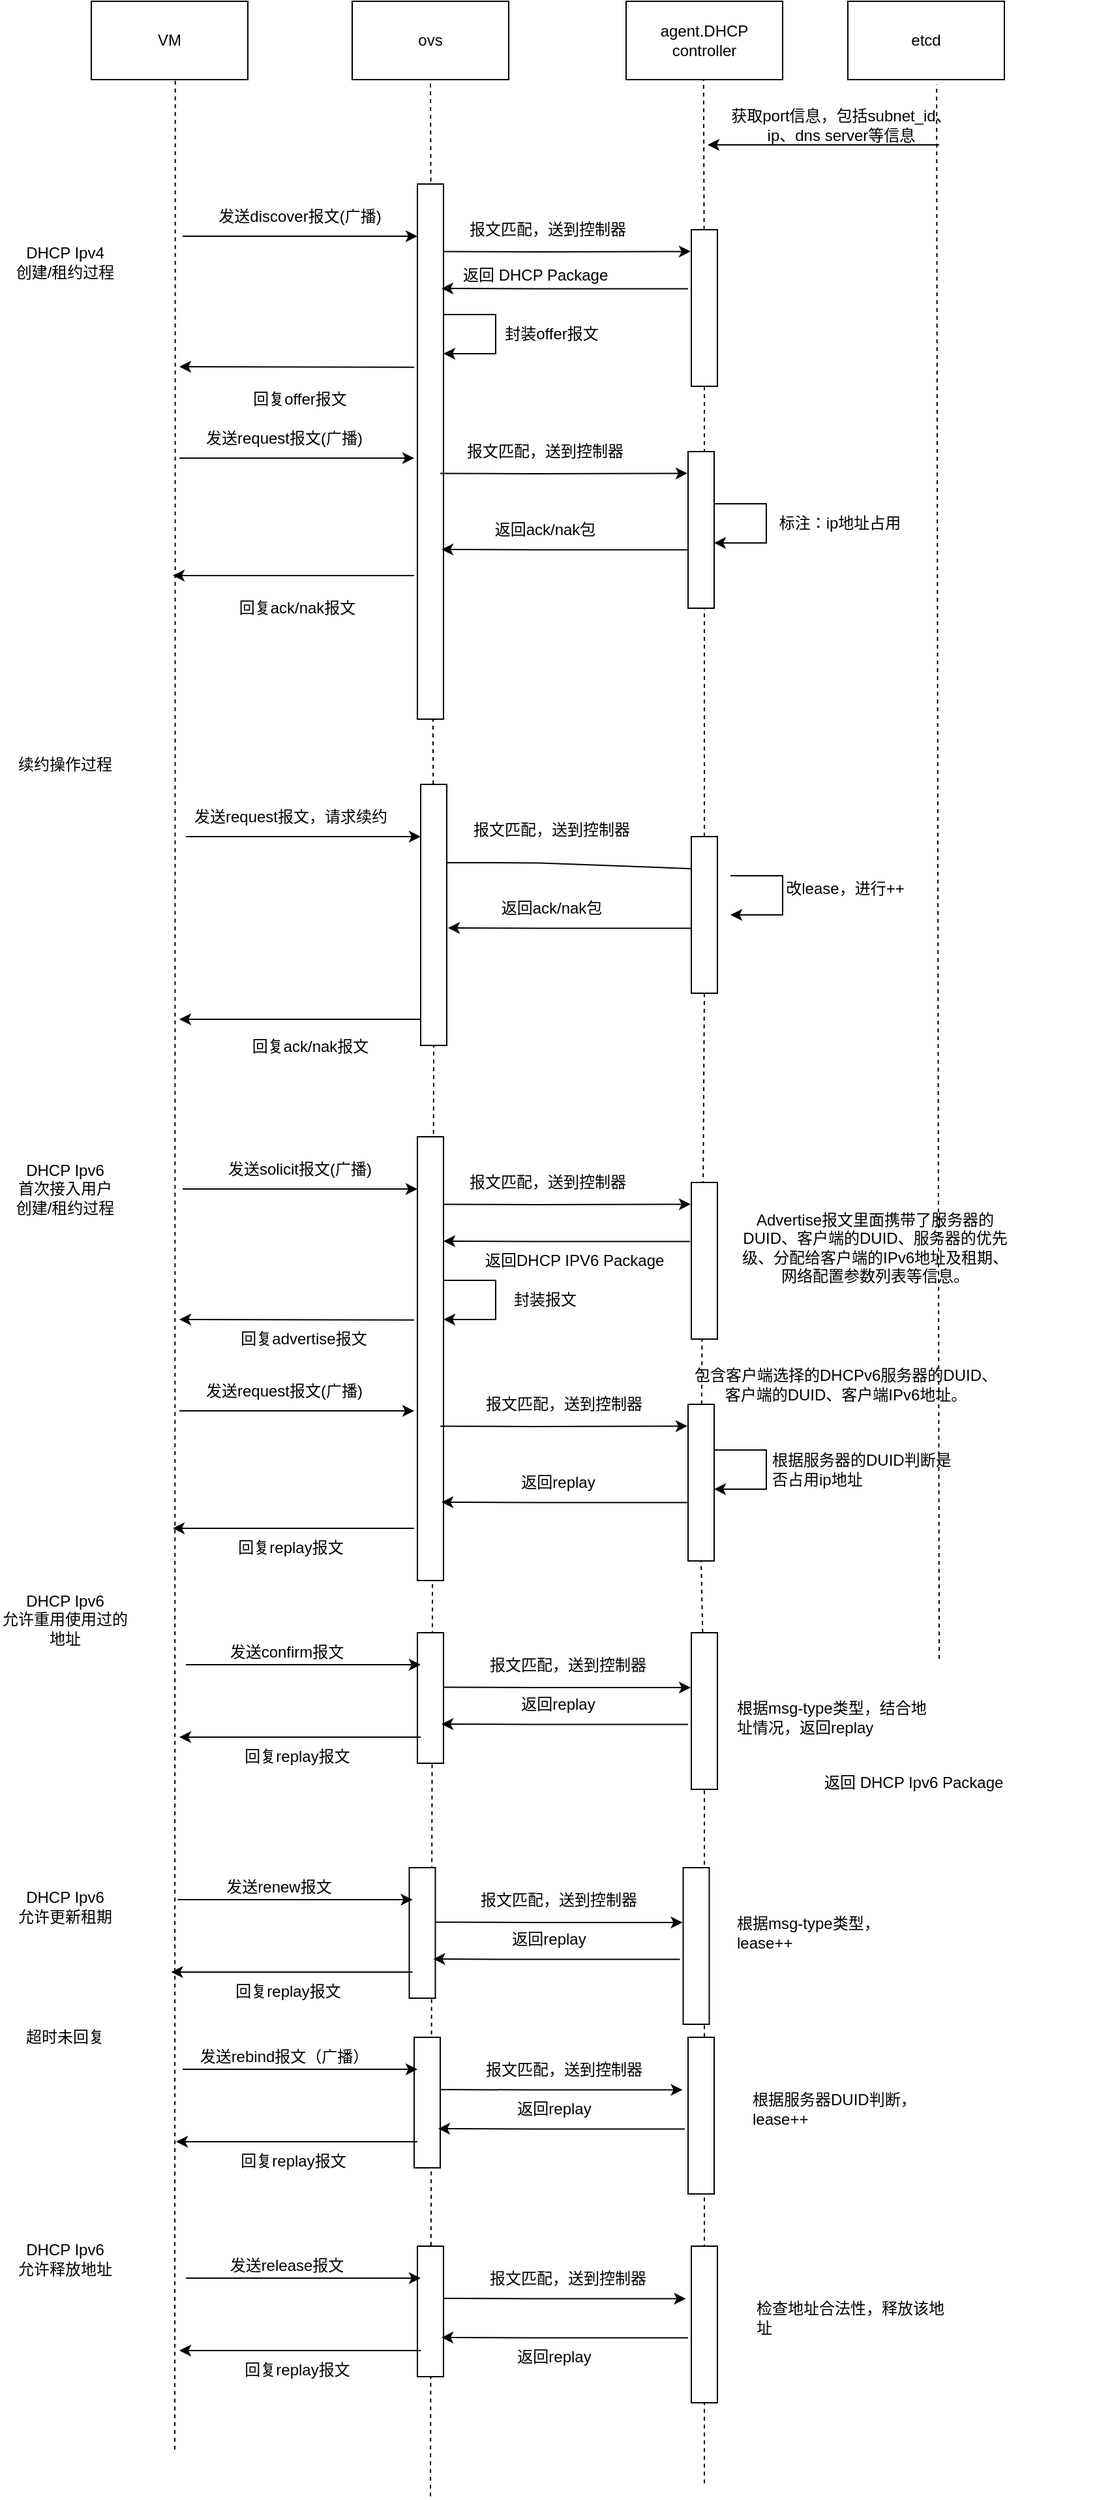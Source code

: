 <mxfile version="22.1.11" type="github">
  <diagram name="第 1 页" id="ZbJfF4gaKl_UOTomJ7E9">
    <mxGraphModel dx="985" dy="-536" grid="1" gridSize="10" guides="1" tooltips="1" connect="1" arrows="1" fold="1" page="1" pageScale="1" pageWidth="1700" pageHeight="1100" math="0" shadow="0">
      <root>
        <mxCell id="0" />
        <mxCell id="1" parent="0" />
        <mxCell id="17U3z1GjU1XygYN8xxl8-1" value="" style="endArrow=none;dashed=1;html=1;rounded=0;entryX=0.5;entryY=1;entryDx=0;entryDy=0;" edge="1" parent="1" source="17U3z1GjU1XygYN8xxl8-25" target="17U3z1GjU1XygYN8xxl8-2">
          <mxGeometry width="50" height="50" relative="1" as="geometry">
            <mxPoint x="650" y="2192.137" as="sourcePoint" />
            <mxPoint x="660" y="1480" as="targetPoint" />
          </mxGeometry>
        </mxCell>
        <mxCell id="17U3z1GjU1XygYN8xxl8-2" value="ovs" style="rounded=0;whiteSpace=wrap;html=1;" vertex="1" parent="1">
          <mxGeometry x="590" y="1130" width="120" height="60" as="geometry" />
        </mxCell>
        <mxCell id="17U3z1GjU1XygYN8xxl8-3" value="VM" style="rounded=0;whiteSpace=wrap;html=1;" vertex="1" parent="1">
          <mxGeometry x="390" y="1130" width="120" height="60" as="geometry" />
        </mxCell>
        <mxCell id="17U3z1GjU1XygYN8xxl8-4" value="" style="endArrow=classic;html=1;rounded=0;" edge="1" parent="1">
          <mxGeometry width="50" height="50" relative="1" as="geometry">
            <mxPoint x="460" y="1310" as="sourcePoint" />
            <mxPoint x="640.0" y="1310" as="targetPoint" />
          </mxGeometry>
        </mxCell>
        <mxCell id="17U3z1GjU1XygYN8xxl8-5" value="发送discover报文(广播)" style="text;html=1;strokeColor=none;fillColor=none;align=center;verticalAlign=middle;whiteSpace=wrap;rounded=0;" vertex="1" parent="1">
          <mxGeometry x="480" y="1280" width="140" height="30" as="geometry" />
        </mxCell>
        <mxCell id="17U3z1GjU1XygYN8xxl8-6" value="" style="rounded=0;whiteSpace=wrap;html=1;" vertex="1" parent="1">
          <mxGeometry x="640" y="1270" width="20" height="410" as="geometry" />
        </mxCell>
        <mxCell id="17U3z1GjU1XygYN8xxl8-7" value="" style="endArrow=classic;html=1;rounded=0;exitX=0.938;exitY=0.431;exitDx=0;exitDy=0;exitPerimeter=0;entryX=-0.026;entryY=0.139;entryDx=0;entryDy=0;entryPerimeter=0;" edge="1" parent="1" target="17U3z1GjU1XygYN8xxl8-14">
          <mxGeometry width="50" height="50" relative="1" as="geometry">
            <mxPoint x="660.0" y="1321.72" as="sourcePoint" />
            <mxPoint x="661.24" y="1360" as="targetPoint" />
            <Array as="points">
              <mxPoint x="731.24" y="1322" />
            </Array>
          </mxGeometry>
        </mxCell>
        <mxCell id="17U3z1GjU1XygYN8xxl8-8" value="" style="endArrow=classic;html=1;rounded=0;exitX=0;exitY=0.75;exitDx=0;exitDy=0;" edge="1" parent="1">
          <mxGeometry width="50" height="50" relative="1" as="geometry">
            <mxPoint x="637.5" y="1410.37" as="sourcePoint" />
            <mxPoint x="457.5" y="1410" as="targetPoint" />
          </mxGeometry>
        </mxCell>
        <mxCell id="17U3z1GjU1XygYN8xxl8-9" value="回复offer报文" style="text;html=1;strokeColor=none;fillColor=none;align=center;verticalAlign=middle;whiteSpace=wrap;rounded=0;" vertex="1" parent="1">
          <mxGeometry x="480" y="1420" width="140" height="30" as="geometry" />
        </mxCell>
        <mxCell id="17U3z1GjU1XygYN8xxl8-10" value="返回 DHCP Package" style="text;html=1;strokeColor=none;fillColor=none;align=left;verticalAlign=middle;whiteSpace=wrap;rounded=0;" vertex="1" parent="1">
          <mxGeometry x="672.5" y="1325" width="210" height="30" as="geometry" />
        </mxCell>
        <mxCell id="17U3z1GjU1XygYN8xxl8-11" value="agent.DHCP controller" style="rounded=0;whiteSpace=wrap;html=1;" vertex="1" parent="1">
          <mxGeometry x="800" y="1130" width="120" height="60" as="geometry" />
        </mxCell>
        <mxCell id="17U3z1GjU1XygYN8xxl8-12" value="" style="endArrow=none;dashed=1;html=1;rounded=0;entryX=0.5;entryY=1;entryDx=0;entryDy=0;" edge="1" parent="1" source="17U3z1GjU1XygYN8xxl8-14">
          <mxGeometry width="50" height="50" relative="1" as="geometry">
            <mxPoint x="859" y="1640" as="sourcePoint" />
            <mxPoint x="859.38" y="1190" as="targetPoint" />
          </mxGeometry>
        </mxCell>
        <mxCell id="17U3z1GjU1XygYN8xxl8-13" value="" style="endArrow=none;dashed=1;html=1;rounded=0;entryX=0.5;entryY=1;entryDx=0;entryDy=0;exitX=0.5;exitY=0;exitDx=0;exitDy=0;" edge="1" parent="1" target="17U3z1GjU1XygYN8xxl8-14" source="17U3z1GjU1XygYN8xxl8-30">
          <mxGeometry width="50" height="50" relative="1" as="geometry">
            <mxPoint x="860" y="2150" as="sourcePoint" />
            <mxPoint x="859.38" y="1190" as="targetPoint" />
          </mxGeometry>
        </mxCell>
        <mxCell id="17U3z1GjU1XygYN8xxl8-14" value="" style="rounded=0;whiteSpace=wrap;html=1;" vertex="1" parent="1">
          <mxGeometry x="850" y="1305" width="20" height="120" as="geometry" />
        </mxCell>
        <mxCell id="17U3z1GjU1XygYN8xxl8-15" value="报文匹配，送到控制器" style="text;html=1;strokeColor=none;fillColor=none;align=center;verticalAlign=middle;whiteSpace=wrap;rounded=0;" vertex="1" parent="1">
          <mxGeometry x="670" y="1290" width="140" height="30" as="geometry" />
        </mxCell>
        <mxCell id="17U3z1GjU1XygYN8xxl8-17" value="" style="endArrow=classic;html=1;rounded=0;exitX=0.938;exitY=0.431;exitDx=0;exitDy=0;exitPerimeter=0;entryX=-0.026;entryY=0.139;entryDx=0;entryDy=0;entryPerimeter=0;" edge="1" parent="1">
          <mxGeometry width="50" height="50" relative="1" as="geometry">
            <mxPoint x="847.5" y="1350.28" as="sourcePoint" />
            <mxPoint x="658.5" y="1350" as="targetPoint" />
            <Array as="points">
              <mxPoint x="729.74" y="1350.28" />
            </Array>
          </mxGeometry>
        </mxCell>
        <mxCell id="17U3z1GjU1XygYN8xxl8-18" value="封装offer报文" style="text;html=1;strokeColor=none;fillColor=none;align=center;verticalAlign=middle;whiteSpace=wrap;rounded=0;" vertex="1" parent="1">
          <mxGeometry x="682.5" y="1370" width="120" height="30" as="geometry" />
        </mxCell>
        <mxCell id="17U3z1GjU1XygYN8xxl8-19" value="" style="endArrow=none;dashed=1;html=1;rounded=0;entryX=0.5;entryY=1;entryDx=0;entryDy=0;" edge="1" parent="1">
          <mxGeometry width="50" height="50" relative="1" as="geometry">
            <mxPoint x="454" y="3005.897" as="sourcePoint" />
            <mxPoint x="454.37" y="1190" as="targetPoint" />
          </mxGeometry>
        </mxCell>
        <mxCell id="17U3z1GjU1XygYN8xxl8-20" value="DHCP Ipv4&lt;br&gt;创建/租约过程" style="text;html=1;strokeColor=none;fillColor=none;align=center;verticalAlign=middle;whiteSpace=wrap;rounded=0;" vertex="1" parent="1">
          <mxGeometry x="320" y="1305" width="100" height="50" as="geometry" />
        </mxCell>
        <mxCell id="17U3z1GjU1XygYN8xxl8-21" value="续约操作过程" style="text;html=1;strokeColor=none;fillColor=none;align=center;verticalAlign=middle;whiteSpace=wrap;rounded=0;" vertex="1" parent="1">
          <mxGeometry x="330" y="1700" width="80" height="30" as="geometry" />
        </mxCell>
        <mxCell id="17U3z1GjU1XygYN8xxl8-22" value="发送request报文，请求续约" style="text;html=1;strokeColor=none;fillColor=none;align=center;verticalAlign=middle;whiteSpace=wrap;rounded=0;" vertex="1" parent="1">
          <mxGeometry x="462.5" y="1740" width="160" height="30" as="geometry" />
        </mxCell>
        <mxCell id="17U3z1GjU1XygYN8xxl8-23" value="" style="endArrow=classic;html=1;rounded=0;" edge="1" parent="1">
          <mxGeometry width="50" height="50" relative="1" as="geometry">
            <mxPoint x="462.5" y="1770" as="sourcePoint" />
            <mxPoint x="642.5" y="1770" as="targetPoint" />
          </mxGeometry>
        </mxCell>
        <mxCell id="17U3z1GjU1XygYN8xxl8-24" value="" style="endArrow=none;dashed=1;html=1;rounded=0;entryX=0.5;entryY=1;entryDx=0;entryDy=0;" edge="1" parent="1" target="17U3z1GjU1XygYN8xxl8-25">
          <mxGeometry width="50" height="50" relative="1" as="geometry">
            <mxPoint x="650" y="3041.709" as="sourcePoint" />
            <mxPoint x="650" y="1190" as="targetPoint" />
          </mxGeometry>
        </mxCell>
        <mxCell id="17U3z1GjU1XygYN8xxl8-25" value="" style="rounded=0;whiteSpace=wrap;html=1;" vertex="1" parent="1">
          <mxGeometry x="642.5" y="1730" width="20" height="200" as="geometry" />
        </mxCell>
        <mxCell id="17U3z1GjU1XygYN8xxl8-26" value="" style="endArrow=classic;html=1;rounded=0;" edge="1" parent="1">
          <mxGeometry width="50" height="50" relative="1" as="geometry">
            <mxPoint x="642.5" y="1910" as="sourcePoint" />
            <mxPoint x="457.5" y="1910" as="targetPoint" />
          </mxGeometry>
        </mxCell>
        <mxCell id="17U3z1GjU1XygYN8xxl8-27" value="回复ack/nak报文" style="text;html=1;strokeColor=none;fillColor=none;align=center;verticalAlign=middle;whiteSpace=wrap;rounded=0;" vertex="1" parent="1">
          <mxGeometry x="487.5" y="1916" width="140" height="30" as="geometry" />
        </mxCell>
        <mxCell id="17U3z1GjU1XygYN8xxl8-28" value="" style="endArrow=classic;html=1;rounded=0;exitX=0.938;exitY=0.431;exitDx=0;exitDy=0;exitPerimeter=0;entryX=-0.026;entryY=0.139;entryDx=0;entryDy=0;entryPerimeter=0;" edge="1" parent="1">
          <mxGeometry width="50" height="50" relative="1" as="geometry">
            <mxPoint x="663.0" y="1790.0" as="sourcePoint" />
            <mxPoint x="859.98" y="1794.96" as="targetPoint" />
            <Array as="points">
              <mxPoint x="700" y="1790" />
              <mxPoint x="734.24" y="1790.28" />
            </Array>
          </mxGeometry>
        </mxCell>
        <mxCell id="17U3z1GjU1XygYN8xxl8-29" value="改lease，进行++" style="text;html=1;strokeColor=none;fillColor=none;align=center;verticalAlign=middle;whiteSpace=wrap;rounded=0;" vertex="1" parent="1">
          <mxGeometry x="892.5" y="1770" width="150" height="80" as="geometry" />
        </mxCell>
        <mxCell id="17U3z1GjU1XygYN8xxl8-31" value="报文匹配，送到控制器" style="text;html=1;strokeColor=none;fillColor=none;align=center;verticalAlign=middle;whiteSpace=wrap;rounded=0;" vertex="1" parent="1">
          <mxGeometry x="672.5" y="1750" width="140" height="30" as="geometry" />
        </mxCell>
        <mxCell id="17U3z1GjU1XygYN8xxl8-32" value="" style="endArrow=classic;html=1;rounded=0;exitX=1;exitY=0.25;exitDx=0;exitDy=0;entryX=1;entryY=0.5;entryDx=0;entryDy=0;" edge="1" parent="1">
          <mxGeometry width="50" height="50" relative="1" as="geometry">
            <mxPoint x="880.0" y="1800" as="sourcePoint" />
            <mxPoint x="880.0" y="1830" as="targetPoint" />
            <Array as="points">
              <mxPoint x="920" y="1800" />
              <mxPoint x="920" y="1830" />
            </Array>
          </mxGeometry>
        </mxCell>
        <mxCell id="17U3z1GjU1XygYN8xxl8-33" value="" style="endArrow=classic;html=1;rounded=0;exitX=0.938;exitY=0.431;exitDx=0;exitDy=0;exitPerimeter=0;entryX=-0.026;entryY=0.139;entryDx=0;entryDy=0;entryPerimeter=0;" edge="1" parent="1">
          <mxGeometry width="50" height="50" relative="1" as="geometry">
            <mxPoint x="852.5" y="1840.28" as="sourcePoint" />
            <mxPoint x="663.5" y="1840" as="targetPoint" />
            <Array as="points">
              <mxPoint x="734.74" y="1840.28" />
            </Array>
          </mxGeometry>
        </mxCell>
        <mxCell id="17U3z1GjU1XygYN8xxl8-34" value="返回ack/nak包" style="text;html=1;strokeColor=none;fillColor=none;align=center;verticalAlign=middle;whiteSpace=wrap;rounded=0;" vertex="1" parent="1">
          <mxGeometry x="682.5" y="1810" width="120" height="30" as="geometry" />
        </mxCell>
        <mxCell id="17U3z1GjU1XygYN8xxl8-35" value="etcd" style="rounded=0;whiteSpace=wrap;html=1;" vertex="1" parent="1">
          <mxGeometry x="970" y="1130" width="120" height="60" as="geometry" />
        </mxCell>
        <mxCell id="17U3z1GjU1XygYN8xxl8-36" value="获取port信息，包括subnet_id、&lt;br&gt;ip、dns server等信息" style="text;html=1;strokeColor=none;fillColor=none;align=center;verticalAlign=middle;whiteSpace=wrap;rounded=0;" vertex="1" parent="1">
          <mxGeometry x="870" y="1210" width="190" height="30" as="geometry" />
        </mxCell>
        <mxCell id="17U3z1GjU1XygYN8xxl8-37" value="" style="endArrow=classic;html=1;rounded=0;" edge="1" parent="1">
          <mxGeometry width="50" height="50" relative="1" as="geometry">
            <mxPoint x="1040" y="1240" as="sourcePoint" />
            <mxPoint x="862.5" y="1240" as="targetPoint" />
          </mxGeometry>
        </mxCell>
        <mxCell id="17U3z1GjU1XygYN8xxl8-38" value="" style="endArrow=none;dashed=1;html=1;rounded=0;entryX=0.567;entryY=1.062;entryDx=0;entryDy=0;entryPerimeter=0;" edge="1" parent="1" target="17U3z1GjU1XygYN8xxl8-35">
          <mxGeometry width="50" height="50" relative="1" as="geometry">
            <mxPoint x="1040" y="2400" as="sourcePoint" />
            <mxPoint x="1029.5" y="1180" as="targetPoint" />
          </mxGeometry>
        </mxCell>
        <mxCell id="17U3z1GjU1XygYN8xxl8-40" value="发送request报文(广播)" style="text;html=1;strokeColor=none;fillColor=none;align=center;verticalAlign=middle;whiteSpace=wrap;rounded=0;" vertex="1" parent="1">
          <mxGeometry x="457.5" y="1450" width="160" height="30" as="geometry" />
        </mxCell>
        <mxCell id="17U3z1GjU1XygYN8xxl8-41" value="" style="endArrow=classic;html=1;rounded=0;" edge="1" parent="1">
          <mxGeometry width="50" height="50" relative="1" as="geometry">
            <mxPoint x="457.5" y="1480" as="sourcePoint" />
            <mxPoint x="637.5" y="1480" as="targetPoint" />
          </mxGeometry>
        </mxCell>
        <mxCell id="17U3z1GjU1XygYN8xxl8-43" value="" style="endArrow=classic;html=1;rounded=0;" edge="1" parent="1">
          <mxGeometry width="50" height="50" relative="1" as="geometry">
            <mxPoint x="637.5" y="1570" as="sourcePoint" />
            <mxPoint x="452.5" y="1570" as="targetPoint" />
          </mxGeometry>
        </mxCell>
        <mxCell id="17U3z1GjU1XygYN8xxl8-44" value="回复ack/nak报文" style="text;html=1;strokeColor=none;fillColor=none;align=center;verticalAlign=middle;whiteSpace=wrap;rounded=0;" vertex="1" parent="1">
          <mxGeometry x="477.5" y="1580" width="140" height="30" as="geometry" />
        </mxCell>
        <mxCell id="17U3z1GjU1XygYN8xxl8-45" value="" style="endArrow=classic;html=1;rounded=0;exitX=0.938;exitY=0.431;exitDx=0;exitDy=0;exitPerimeter=0;entryX=-0.026;entryY=0.139;entryDx=0;entryDy=0;entryPerimeter=0;" edge="1" parent="1" target="17U3z1GjU1XygYN8xxl8-47">
          <mxGeometry width="50" height="50" relative="1" as="geometry">
            <mxPoint x="657.5" y="1491.72" as="sourcePoint" />
            <mxPoint x="658.74" y="1530" as="targetPoint" />
            <Array as="points">
              <mxPoint x="728.74" y="1492" />
            </Array>
          </mxGeometry>
        </mxCell>
        <mxCell id="17U3z1GjU1XygYN8xxl8-46" value="标注：ip地址占用" style="text;html=1;strokeColor=none;fillColor=none;align=center;verticalAlign=middle;whiteSpace=wrap;rounded=0;" vertex="1" parent="1">
          <mxGeometry x="915" y="1490" width="97.5" height="80" as="geometry" />
        </mxCell>
        <mxCell id="17U3z1GjU1XygYN8xxl8-47" value="" style="rounded=0;whiteSpace=wrap;html=1;" vertex="1" parent="1">
          <mxGeometry x="847.5" y="1475" width="20" height="120" as="geometry" />
        </mxCell>
        <mxCell id="17U3z1GjU1XygYN8xxl8-48" value="报文匹配，送到控制器" style="text;html=1;strokeColor=none;fillColor=none;align=center;verticalAlign=middle;whiteSpace=wrap;rounded=0;" vertex="1" parent="1">
          <mxGeometry x="667.5" y="1460" width="140" height="30" as="geometry" />
        </mxCell>
        <mxCell id="17U3z1GjU1XygYN8xxl8-49" value="" style="endArrow=classic;html=1;rounded=0;exitX=1;exitY=0.25;exitDx=0;exitDy=0;entryX=1;entryY=0.5;entryDx=0;entryDy=0;" edge="1" parent="1">
          <mxGeometry width="50" height="50" relative="1" as="geometry">
            <mxPoint x="660.0" y="1370" as="sourcePoint" />
            <mxPoint x="660.0" y="1400" as="targetPoint" />
            <Array as="points">
              <mxPoint x="700" y="1370" />
              <mxPoint x="700" y="1400" />
            </Array>
          </mxGeometry>
        </mxCell>
        <mxCell id="17U3z1GjU1XygYN8xxl8-50" value="" style="endArrow=classic;html=1;rounded=0;exitX=0.938;exitY=0.431;exitDx=0;exitDy=0;exitPerimeter=0;entryX=-0.026;entryY=0.139;entryDx=0;entryDy=0;entryPerimeter=0;" edge="1" parent="1">
          <mxGeometry width="50" height="50" relative="1" as="geometry">
            <mxPoint x="847.5" y="1550.28" as="sourcePoint" />
            <mxPoint x="658.5" y="1550" as="targetPoint" />
            <Array as="points">
              <mxPoint x="729.74" y="1550.28" />
            </Array>
          </mxGeometry>
        </mxCell>
        <mxCell id="17U3z1GjU1XygYN8xxl8-51" value="返回ack/nak包" style="text;html=1;strokeColor=none;fillColor=none;align=center;verticalAlign=middle;whiteSpace=wrap;rounded=0;" vertex="1" parent="1">
          <mxGeometry x="677.5" y="1520" width="120" height="30" as="geometry" />
        </mxCell>
        <mxCell id="17U3z1GjU1XygYN8xxl8-53" value="" style="endArrow=none;dashed=1;html=1;rounded=0;entryX=0.5;entryY=1;entryDx=0;entryDy=0;" edge="1" parent="1" source="17U3z1GjU1XygYN8xxl8-72" target="17U3z1GjU1XygYN8xxl8-30">
          <mxGeometry width="50" height="50" relative="1" as="geometry">
            <mxPoint x="860" y="3031.709" as="sourcePoint" />
            <mxPoint x="870" y="1235" as="targetPoint" />
          </mxGeometry>
        </mxCell>
        <mxCell id="17U3z1GjU1XygYN8xxl8-30" value="" style="rounded=0;whiteSpace=wrap;html=1;" vertex="1" parent="1">
          <mxGeometry x="850" y="1770" width="20" height="120" as="geometry" />
        </mxCell>
        <mxCell id="17U3z1GjU1XygYN8xxl8-54" value="DHCP Ipv6&lt;br&gt;首次接入用户&lt;br&gt;创建/租约过程" style="text;html=1;strokeColor=none;fillColor=none;align=center;verticalAlign=middle;whiteSpace=wrap;rounded=0;" vertex="1" parent="1">
          <mxGeometry x="320" y="2010" width="100" height="60" as="geometry" />
        </mxCell>
        <mxCell id="17U3z1GjU1XygYN8xxl8-55" value="" style="endArrow=classic;html=1;rounded=0;" edge="1" parent="1">
          <mxGeometry width="50" height="50" relative="1" as="geometry">
            <mxPoint x="460" y="2040" as="sourcePoint" />
            <mxPoint x="640.0" y="2040" as="targetPoint" />
          </mxGeometry>
        </mxCell>
        <mxCell id="17U3z1GjU1XygYN8xxl8-56" value="发送solicit报文(广播)" style="text;html=1;strokeColor=none;fillColor=none;align=center;verticalAlign=middle;whiteSpace=wrap;rounded=0;" vertex="1" parent="1">
          <mxGeometry x="480" y="2010" width="140" height="30" as="geometry" />
        </mxCell>
        <mxCell id="17U3z1GjU1XygYN8xxl8-57" value="" style="rounded=0;whiteSpace=wrap;html=1;" vertex="1" parent="1">
          <mxGeometry x="640" y="2000" width="20" height="340" as="geometry" />
        </mxCell>
        <mxCell id="17U3z1GjU1XygYN8xxl8-58" value="" style="endArrow=classic;html=1;rounded=0;exitX=0.938;exitY=0.431;exitDx=0;exitDy=0;exitPerimeter=0;entryX=-0.026;entryY=0.139;entryDx=0;entryDy=0;entryPerimeter=0;" edge="1" parent="1" target="17U3z1GjU1XygYN8xxl8-61">
          <mxGeometry width="50" height="50" relative="1" as="geometry">
            <mxPoint x="660.0" y="2051.72" as="sourcePoint" />
            <mxPoint x="661.24" y="2090" as="targetPoint" />
            <Array as="points">
              <mxPoint x="731.24" y="2052" />
            </Array>
          </mxGeometry>
        </mxCell>
        <mxCell id="17U3z1GjU1XygYN8xxl8-59" value="" style="endArrow=classic;html=1;rounded=0;exitX=0;exitY=0.75;exitDx=0;exitDy=0;" edge="1" parent="1">
          <mxGeometry width="50" height="50" relative="1" as="geometry">
            <mxPoint x="637.5" y="2140.37" as="sourcePoint" />
            <mxPoint x="457.5" y="2140" as="targetPoint" />
          </mxGeometry>
        </mxCell>
        <mxCell id="17U3z1GjU1XygYN8xxl8-60" value="回复advertise报文" style="text;html=1;strokeColor=none;fillColor=none;align=center;verticalAlign=middle;whiteSpace=wrap;rounded=0;" vertex="1" parent="1">
          <mxGeometry x="482.5" y="2140" width="140" height="30" as="geometry" />
        </mxCell>
        <mxCell id="17U3z1GjU1XygYN8xxl8-61" value="" style="rounded=0;whiteSpace=wrap;html=1;" vertex="1" parent="1">
          <mxGeometry x="850" y="2035" width="20" height="120" as="geometry" />
        </mxCell>
        <mxCell id="17U3z1GjU1XygYN8xxl8-62" value="报文匹配，送到控制器" style="text;html=1;strokeColor=none;fillColor=none;align=center;verticalAlign=middle;whiteSpace=wrap;rounded=0;" vertex="1" parent="1">
          <mxGeometry x="670" y="2020" width="140" height="30" as="geometry" />
        </mxCell>
        <mxCell id="17U3z1GjU1XygYN8xxl8-63" value="" style="endArrow=classic;html=1;rounded=0;exitX=1;exitY=0.25;exitDx=0;exitDy=0;entryX=1;entryY=0.5;entryDx=0;entryDy=0;" edge="1" parent="1">
          <mxGeometry width="50" height="50" relative="1" as="geometry">
            <mxPoint x="660.0" y="2110" as="sourcePoint" />
            <mxPoint x="660.0" y="2140" as="targetPoint" />
            <Array as="points">
              <mxPoint x="700" y="2110" />
              <mxPoint x="700" y="2140" />
            </Array>
          </mxGeometry>
        </mxCell>
        <mxCell id="17U3z1GjU1XygYN8xxl8-64" value="" style="endArrow=classic;html=1;rounded=0;exitX=0.938;exitY=0.431;exitDx=0;exitDy=0;exitPerimeter=0;entryX=-0.026;entryY=0.139;entryDx=0;entryDy=0;entryPerimeter=0;" edge="1" parent="1">
          <mxGeometry width="50" height="50" relative="1" as="geometry">
            <mxPoint x="849" y="2080.28" as="sourcePoint" />
            <mxPoint x="660.0" y="2080" as="targetPoint" />
            <Array as="points">
              <mxPoint x="731.24" y="2080.28" />
            </Array>
          </mxGeometry>
        </mxCell>
        <mxCell id="17U3z1GjU1XygYN8xxl8-66" value="发送request报文(广播)" style="text;html=1;strokeColor=none;fillColor=none;align=center;verticalAlign=middle;whiteSpace=wrap;rounded=0;" vertex="1" parent="1">
          <mxGeometry x="457.5" y="2180" width="160" height="30" as="geometry" />
        </mxCell>
        <mxCell id="17U3z1GjU1XygYN8xxl8-67" value="" style="endArrow=classic;html=1;rounded=0;" edge="1" parent="1">
          <mxGeometry width="50" height="50" relative="1" as="geometry">
            <mxPoint x="457.5" y="2210" as="sourcePoint" />
            <mxPoint x="637.5" y="2210" as="targetPoint" />
          </mxGeometry>
        </mxCell>
        <mxCell id="17U3z1GjU1XygYN8xxl8-68" value="" style="endArrow=classic;html=1;rounded=0;" edge="1" parent="1">
          <mxGeometry width="50" height="50" relative="1" as="geometry">
            <mxPoint x="637.5" y="2300" as="sourcePoint" />
            <mxPoint x="452.5" y="2300" as="targetPoint" />
          </mxGeometry>
        </mxCell>
        <mxCell id="17U3z1GjU1XygYN8xxl8-69" value="回复replay报文" style="text;html=1;strokeColor=none;fillColor=none;align=center;verticalAlign=middle;whiteSpace=wrap;rounded=0;" vertex="1" parent="1">
          <mxGeometry x="472.5" y="2300" width="140" height="30" as="geometry" />
        </mxCell>
        <mxCell id="17U3z1GjU1XygYN8xxl8-70" value="" style="endArrow=classic;html=1;rounded=0;exitX=0.938;exitY=0.431;exitDx=0;exitDy=0;exitPerimeter=0;entryX=-0.026;entryY=0.139;entryDx=0;entryDy=0;entryPerimeter=0;" edge="1" parent="1" target="17U3z1GjU1XygYN8xxl8-72">
          <mxGeometry width="50" height="50" relative="1" as="geometry">
            <mxPoint x="657.5" y="2221.72" as="sourcePoint" />
            <mxPoint x="658.74" y="2260" as="targetPoint" />
            <Array as="points">
              <mxPoint x="728.74" y="2222" />
            </Array>
          </mxGeometry>
        </mxCell>
        <mxCell id="17U3z1GjU1XygYN8xxl8-73" value="报文匹配，送到控制器" style="text;html=1;strokeColor=none;fillColor=none;align=center;verticalAlign=middle;whiteSpace=wrap;rounded=0;" vertex="1" parent="1">
          <mxGeometry x="685" y="2190" width="135" height="30" as="geometry" />
        </mxCell>
        <mxCell id="17U3z1GjU1XygYN8xxl8-74" value="" style="endArrow=classic;html=1;rounded=0;exitX=1;exitY=0.25;exitDx=0;exitDy=0;entryX=1;entryY=0.5;entryDx=0;entryDy=0;" edge="1" parent="1">
          <mxGeometry width="50" height="50" relative="1" as="geometry">
            <mxPoint x="867.5" y="2240" as="sourcePoint" />
            <mxPoint x="867.5" y="2270" as="targetPoint" />
            <Array as="points">
              <mxPoint x="907.5" y="2240" />
              <mxPoint x="907.5" y="2270" />
            </Array>
          </mxGeometry>
        </mxCell>
        <mxCell id="17U3z1GjU1XygYN8xxl8-75" value="" style="endArrow=classic;html=1;rounded=0;exitX=0.938;exitY=0.431;exitDx=0;exitDy=0;exitPerimeter=0;entryX=-0.026;entryY=0.139;entryDx=0;entryDy=0;entryPerimeter=0;" edge="1" parent="1">
          <mxGeometry width="50" height="50" relative="1" as="geometry">
            <mxPoint x="847.5" y="2280.28" as="sourcePoint" />
            <mxPoint x="658.5" y="2280" as="targetPoint" />
            <Array as="points">
              <mxPoint x="729.74" y="2280.28" />
            </Array>
          </mxGeometry>
        </mxCell>
        <mxCell id="17U3z1GjU1XygYN8xxl8-76" value="返回replay" style="text;html=1;strokeColor=none;fillColor=none;align=center;verticalAlign=middle;whiteSpace=wrap;rounded=0;" vertex="1" parent="1">
          <mxGeometry x="687.5" y="2250" width="120" height="30" as="geometry" />
        </mxCell>
        <mxCell id="17U3z1GjU1XygYN8xxl8-77" value="返回 DHCP Ipv6 Package" style="text;html=1;strokeColor=none;fillColor=none;align=left;verticalAlign=middle;whiteSpace=wrap;rounded=0;" vertex="1" parent="1">
          <mxGeometry x="950" y="2480" width="210" height="30" as="geometry" />
        </mxCell>
        <mxCell id="17U3z1GjU1XygYN8xxl8-80" value="封装报文" style="text;html=1;strokeColor=none;fillColor=none;align=center;verticalAlign=middle;whiteSpace=wrap;rounded=0;" vertex="1" parent="1">
          <mxGeometry x="697.5" y="2110" width="80" height="30" as="geometry" />
        </mxCell>
        <mxCell id="17U3z1GjU1XygYN8xxl8-82" value="" style="endArrow=classic;html=1;rounded=0;exitX=1;exitY=0.25;exitDx=0;exitDy=0;entryX=1;entryY=0.5;entryDx=0;entryDy=0;" edge="1" parent="1">
          <mxGeometry width="50" height="50" relative="1" as="geometry">
            <mxPoint x="867.5" y="1515" as="sourcePoint" />
            <mxPoint x="867.5" y="1545" as="targetPoint" />
            <Array as="points">
              <mxPoint x="907.5" y="1515" />
              <mxPoint x="907.5" y="1545" />
            </Array>
          </mxGeometry>
        </mxCell>
        <mxCell id="17U3z1GjU1XygYN8xxl8-83" value="根据服务器的DUID判断是否占用ip地址" style="text;html=1;strokeColor=none;fillColor=none;align=left;verticalAlign=middle;whiteSpace=wrap;rounded=0;" vertex="1" parent="1">
          <mxGeometry x="910" y="2240" width="147.5" height="30" as="geometry" />
        </mxCell>
        <mxCell id="17U3z1GjU1XygYN8xxl8-84" value="Advertise报文里面携带了服务器的DUID、客户端的DUID、服务器的优先级、分配给客户端的IPv6地址及租期、网络配置参数列表等信息。" style="text;html=1;strokeColor=none;fillColor=none;align=center;verticalAlign=middle;whiteSpace=wrap;rounded=0;" vertex="1" parent="1">
          <mxGeometry x="882.5" y="2070" width="216.25" height="30" as="geometry" />
        </mxCell>
        <mxCell id="17U3z1GjU1XygYN8xxl8-86" value="返回DHCP IPV6 Package" style="text;html=1;strokeColor=none;fillColor=none;align=left;verticalAlign=middle;whiteSpace=wrap;rounded=0;" vertex="1" parent="1">
          <mxGeometry x="690" y="2080" width="147.5" height="30" as="geometry" />
        </mxCell>
        <mxCell id="17U3z1GjU1XygYN8xxl8-87" value="包含客户端选择的DHCPv6服务器的DUID、&lt;br&gt;客户端的DUID、客户端IPv6地址。" style="text;html=1;align=center;verticalAlign=middle;resizable=0;points=[];autosize=1;strokeColor=none;fillColor=none;" vertex="1" parent="1">
          <mxGeometry x="837.5" y="2170" width="260" height="40" as="geometry" />
        </mxCell>
        <mxCell id="17U3z1GjU1XygYN8xxl8-89" value="DHCP Ipv6&lt;br&gt;允许重用使用过的地址" style="text;html=1;strokeColor=none;fillColor=none;align=center;verticalAlign=middle;whiteSpace=wrap;rounded=0;" vertex="1" parent="1">
          <mxGeometry x="320" y="2340" width="100" height="60" as="geometry" />
        </mxCell>
        <mxCell id="17U3z1GjU1XygYN8xxl8-90" value="" style="rounded=0;whiteSpace=wrap;html=1;" vertex="1" parent="1">
          <mxGeometry x="640" y="2380" width="20" height="100" as="geometry" />
        </mxCell>
        <mxCell id="17U3z1GjU1XygYN8xxl8-91" value="发送confirm报文" style="text;html=1;strokeColor=none;fillColor=none;align=center;verticalAlign=middle;whiteSpace=wrap;rounded=0;" vertex="1" parent="1">
          <mxGeometry x="460" y="2380" width="160" height="30" as="geometry" />
        </mxCell>
        <mxCell id="17U3z1GjU1XygYN8xxl8-92" value="" style="endArrow=classic;html=1;rounded=0;" edge="1" parent="1">
          <mxGeometry width="50" height="50" relative="1" as="geometry">
            <mxPoint x="462.5" y="2404.5" as="sourcePoint" />
            <mxPoint x="642.5" y="2404.5" as="targetPoint" />
          </mxGeometry>
        </mxCell>
        <mxCell id="17U3z1GjU1XygYN8xxl8-93" value="" style="endArrow=classic;html=1;rounded=0;exitX=0.938;exitY=0.431;exitDx=0;exitDy=0;exitPerimeter=0;entryX=-0.026;entryY=0.139;entryDx=0;entryDy=0;entryPerimeter=0;" edge="1" parent="1">
          <mxGeometry width="50" height="50" relative="1" as="geometry">
            <mxPoint x="660.0" y="2421.72" as="sourcePoint" />
            <mxPoint x="849.5" y="2422" as="targetPoint" />
            <Array as="points">
              <mxPoint x="731.24" y="2422" />
            </Array>
          </mxGeometry>
        </mxCell>
        <mxCell id="17U3z1GjU1XygYN8xxl8-94" value="报文匹配，送到控制器" style="text;html=1;strokeColor=none;fillColor=none;align=center;verticalAlign=middle;whiteSpace=wrap;rounded=0;" vertex="1" parent="1">
          <mxGeometry x="687.5" y="2390" width="135" height="30" as="geometry" />
        </mxCell>
        <mxCell id="17U3z1GjU1XygYN8xxl8-97" value="" style="endArrow=none;dashed=1;html=1;rounded=0;entryX=0.5;entryY=1;entryDx=0;entryDy=0;" edge="1" parent="1" source="17U3z1GjU1XygYN8xxl8-98" target="17U3z1GjU1XygYN8xxl8-72">
          <mxGeometry width="50" height="50" relative="1" as="geometry">
            <mxPoint x="860" y="3031.709" as="sourcePoint" />
            <mxPoint x="860" y="1890" as="targetPoint" />
          </mxGeometry>
        </mxCell>
        <mxCell id="17U3z1GjU1XygYN8xxl8-72" value="" style="rounded=0;whiteSpace=wrap;html=1;" vertex="1" parent="1">
          <mxGeometry x="847.5" y="2205" width="20" height="120" as="geometry" />
        </mxCell>
        <mxCell id="17U3z1GjU1XygYN8xxl8-99" value="" style="endArrow=none;dashed=1;html=1;rounded=0;entryX=0.5;entryY=1;entryDx=0;entryDy=0;" edge="1" parent="1" target="17U3z1GjU1XygYN8xxl8-98">
          <mxGeometry width="50" height="50" relative="1" as="geometry">
            <mxPoint x="860" y="3031.709" as="sourcePoint" />
            <mxPoint x="858" y="2325" as="targetPoint" />
          </mxGeometry>
        </mxCell>
        <mxCell id="17U3z1GjU1XygYN8xxl8-98" value="" style="rounded=0;whiteSpace=wrap;html=1;" vertex="1" parent="1">
          <mxGeometry x="850" y="2380" width="20" height="120" as="geometry" />
        </mxCell>
        <mxCell id="17U3z1GjU1XygYN8xxl8-100" value="根据msg-type类型，结合地址情况，返回replay" style="text;html=1;strokeColor=none;fillColor=none;align=left;verticalAlign=middle;whiteSpace=wrap;rounded=0;" vertex="1" parent="1">
          <mxGeometry x="882.5" y="2430" width="147.5" height="30" as="geometry" />
        </mxCell>
        <mxCell id="17U3z1GjU1XygYN8xxl8-101" value="" style="endArrow=classic;html=1;rounded=0;" edge="1" parent="1">
          <mxGeometry width="50" height="50" relative="1" as="geometry">
            <mxPoint x="642.5" y="2460" as="sourcePoint" />
            <mxPoint x="457.5" y="2460" as="targetPoint" />
          </mxGeometry>
        </mxCell>
        <mxCell id="17U3z1GjU1XygYN8xxl8-102" value="回复replay报文" style="text;html=1;strokeColor=none;fillColor=none;align=center;verticalAlign=middle;whiteSpace=wrap;rounded=0;" vertex="1" parent="1">
          <mxGeometry x="477.5" y="2460" width="140" height="30" as="geometry" />
        </mxCell>
        <mxCell id="17U3z1GjU1XygYN8xxl8-103" value="" style="endArrow=classic;html=1;rounded=0;exitX=0.938;exitY=0.431;exitDx=0;exitDy=0;exitPerimeter=0;entryX=-0.026;entryY=0.139;entryDx=0;entryDy=0;entryPerimeter=0;" edge="1" parent="1">
          <mxGeometry width="50" height="50" relative="1" as="geometry">
            <mxPoint x="847.5" y="2450.28" as="sourcePoint" />
            <mxPoint x="658.5" y="2450" as="targetPoint" />
            <Array as="points">
              <mxPoint x="729.74" y="2450.28" />
            </Array>
          </mxGeometry>
        </mxCell>
        <mxCell id="17U3z1GjU1XygYN8xxl8-104" value="返回replay" style="text;html=1;strokeColor=none;fillColor=none;align=center;verticalAlign=middle;whiteSpace=wrap;rounded=0;" vertex="1" parent="1">
          <mxGeometry x="687.5" y="2420" width="120" height="30" as="geometry" />
        </mxCell>
        <mxCell id="17U3z1GjU1XygYN8xxl8-105" value="DHCP Ipv6&lt;br&gt;允许更新租期" style="text;html=1;strokeColor=none;fillColor=none;align=center;verticalAlign=middle;whiteSpace=wrap;rounded=0;" vertex="1" parent="1">
          <mxGeometry x="320" y="2560" width="100" height="60" as="geometry" />
        </mxCell>
        <mxCell id="17U3z1GjU1XygYN8xxl8-106" value="" style="rounded=0;whiteSpace=wrap;html=1;" vertex="1" parent="1">
          <mxGeometry x="633.75" y="2560" width="20" height="100" as="geometry" />
        </mxCell>
        <mxCell id="17U3z1GjU1XygYN8xxl8-107" value="发送renew报文" style="text;html=1;strokeColor=none;fillColor=none;align=center;verticalAlign=middle;whiteSpace=wrap;rounded=0;" vertex="1" parent="1">
          <mxGeometry x="453.75" y="2560" width="160" height="30" as="geometry" />
        </mxCell>
        <mxCell id="17U3z1GjU1XygYN8xxl8-108" value="" style="endArrow=classic;html=1;rounded=0;" edge="1" parent="1">
          <mxGeometry width="50" height="50" relative="1" as="geometry">
            <mxPoint x="456.25" y="2584.5" as="sourcePoint" />
            <mxPoint x="636.25" y="2584.5" as="targetPoint" />
          </mxGeometry>
        </mxCell>
        <mxCell id="17U3z1GjU1XygYN8xxl8-109" value="" style="endArrow=classic;html=1;rounded=0;exitX=0.938;exitY=0.431;exitDx=0;exitDy=0;exitPerimeter=0;entryX=-0.026;entryY=0.139;entryDx=0;entryDy=0;entryPerimeter=0;" edge="1" parent="1">
          <mxGeometry width="50" height="50" relative="1" as="geometry">
            <mxPoint x="653.75" y="2601.72" as="sourcePoint" />
            <mxPoint x="843.25" y="2602" as="targetPoint" />
            <Array as="points">
              <mxPoint x="724.99" y="2602" />
            </Array>
          </mxGeometry>
        </mxCell>
        <mxCell id="17U3z1GjU1XygYN8xxl8-110" value="报文匹配，送到控制器" style="text;html=1;strokeColor=none;fillColor=none;align=center;verticalAlign=middle;whiteSpace=wrap;rounded=0;" vertex="1" parent="1">
          <mxGeometry x="681.25" y="2570" width="135" height="30" as="geometry" />
        </mxCell>
        <mxCell id="17U3z1GjU1XygYN8xxl8-111" value="" style="endArrow=classic;html=1;rounded=0;exitX=0.938;exitY=0.431;exitDx=0;exitDy=0;exitPerimeter=0;entryX=-0.026;entryY=0.139;entryDx=0;entryDy=0;entryPerimeter=0;" edge="1" parent="1">
          <mxGeometry width="50" height="50" relative="1" as="geometry">
            <mxPoint x="653.75" y="2730" as="sourcePoint" />
            <mxPoint x="843.25" y="2730.28" as="targetPoint" />
            <Array as="points">
              <mxPoint x="724.99" y="2730.28" />
            </Array>
          </mxGeometry>
        </mxCell>
        <mxCell id="17U3z1GjU1XygYN8xxl8-112" value="" style="rounded=0;whiteSpace=wrap;html=1;" vertex="1" parent="1">
          <mxGeometry x="843.75" y="2560" width="20" height="120" as="geometry" />
        </mxCell>
        <mxCell id="17U3z1GjU1XygYN8xxl8-113" value="根据msg-type类型，lease++" style="text;html=1;strokeColor=none;fillColor=none;align=left;verticalAlign=middle;whiteSpace=wrap;rounded=0;" vertex="1" parent="1">
          <mxGeometry x="882.5" y="2595" width="147.5" height="30" as="geometry" />
        </mxCell>
        <mxCell id="17U3z1GjU1XygYN8xxl8-114" value="" style="endArrow=classic;html=1;rounded=0;" edge="1" parent="1">
          <mxGeometry width="50" height="50" relative="1" as="geometry">
            <mxPoint x="636.25" y="2640" as="sourcePoint" />
            <mxPoint x="451.25" y="2640" as="targetPoint" />
          </mxGeometry>
        </mxCell>
        <mxCell id="17U3z1GjU1XygYN8xxl8-115" value="回复replay报文" style="text;html=1;strokeColor=none;fillColor=none;align=center;verticalAlign=middle;whiteSpace=wrap;rounded=0;" vertex="1" parent="1">
          <mxGeometry x="471.25" y="2640" width="140" height="30" as="geometry" />
        </mxCell>
        <mxCell id="17U3z1GjU1XygYN8xxl8-116" value="" style="endArrow=classic;html=1;rounded=0;exitX=0.938;exitY=0.431;exitDx=0;exitDy=0;exitPerimeter=0;entryX=-0.026;entryY=0.139;entryDx=0;entryDy=0;entryPerimeter=0;" edge="1" parent="1">
          <mxGeometry width="50" height="50" relative="1" as="geometry">
            <mxPoint x="841.25" y="2630.28" as="sourcePoint" />
            <mxPoint x="652.25" y="2630" as="targetPoint" />
            <Array as="points">
              <mxPoint x="723.49" y="2630.28" />
            </Array>
          </mxGeometry>
        </mxCell>
        <mxCell id="17U3z1GjU1XygYN8xxl8-117" value="返回replay" style="text;html=1;strokeColor=none;fillColor=none;align=center;verticalAlign=middle;whiteSpace=wrap;rounded=0;" vertex="1" parent="1">
          <mxGeometry x="681.25" y="2600" width="120" height="30" as="geometry" />
        </mxCell>
        <mxCell id="17U3z1GjU1XygYN8xxl8-132" value="" style="rounded=0;whiteSpace=wrap;html=1;" vertex="1" parent="1">
          <mxGeometry x="637.5" y="2690" width="20" height="100" as="geometry" />
        </mxCell>
        <mxCell id="17U3z1GjU1XygYN8xxl8-133" value="发送rebind报文（广播）" style="text;html=1;strokeColor=none;fillColor=none;align=center;verticalAlign=middle;whiteSpace=wrap;rounded=0;" vertex="1" parent="1">
          <mxGeometry x="457.5" y="2690" width="160" height="30" as="geometry" />
        </mxCell>
        <mxCell id="17U3z1GjU1XygYN8xxl8-134" value="" style="endArrow=classic;html=1;rounded=0;" edge="1" parent="1">
          <mxGeometry width="50" height="50" relative="1" as="geometry">
            <mxPoint x="460" y="2714.5" as="sourcePoint" />
            <mxPoint x="640.0" y="2714.5" as="targetPoint" />
          </mxGeometry>
        </mxCell>
        <mxCell id="17U3z1GjU1XygYN8xxl8-136" value="报文匹配，送到控制器" style="text;html=1;strokeColor=none;fillColor=none;align=center;verticalAlign=middle;whiteSpace=wrap;rounded=0;" vertex="1" parent="1">
          <mxGeometry x="685" y="2700" width="135" height="30" as="geometry" />
        </mxCell>
        <mxCell id="17U3z1GjU1XygYN8xxl8-137" value="" style="rounded=0;whiteSpace=wrap;html=1;" vertex="1" parent="1">
          <mxGeometry x="847.5" y="2690" width="20" height="120" as="geometry" />
        </mxCell>
        <mxCell id="17U3z1GjU1XygYN8xxl8-138" value="" style="endArrow=classic;html=1;rounded=0;" edge="1" parent="1">
          <mxGeometry width="50" height="50" relative="1" as="geometry">
            <mxPoint x="640" y="2770" as="sourcePoint" />
            <mxPoint x="455" y="2770" as="targetPoint" />
          </mxGeometry>
        </mxCell>
        <mxCell id="17U3z1GjU1XygYN8xxl8-139" value="回复replay报文" style="text;html=1;strokeColor=none;fillColor=none;align=center;verticalAlign=middle;whiteSpace=wrap;rounded=0;" vertex="1" parent="1">
          <mxGeometry x="475" y="2770" width="140" height="30" as="geometry" />
        </mxCell>
        <mxCell id="17U3z1GjU1XygYN8xxl8-140" value="" style="endArrow=classic;html=1;rounded=0;exitX=0.938;exitY=0.431;exitDx=0;exitDy=0;exitPerimeter=0;entryX=-0.026;entryY=0.139;entryDx=0;entryDy=0;entryPerimeter=0;" edge="1" parent="1">
          <mxGeometry width="50" height="50" relative="1" as="geometry">
            <mxPoint x="845" y="2760.28" as="sourcePoint" />
            <mxPoint x="656.0" y="2760" as="targetPoint" />
            <Array as="points">
              <mxPoint x="727.24" y="2760.28" />
            </Array>
          </mxGeometry>
        </mxCell>
        <mxCell id="17U3z1GjU1XygYN8xxl8-141" value="返回replay" style="text;html=1;strokeColor=none;fillColor=none;align=center;verticalAlign=middle;whiteSpace=wrap;rounded=0;" vertex="1" parent="1">
          <mxGeometry x="685" y="2730" width="120" height="30" as="geometry" />
        </mxCell>
        <mxCell id="17U3z1GjU1XygYN8xxl8-142" value="超时未回复" style="text;html=1;strokeColor=none;fillColor=none;align=center;verticalAlign=middle;whiteSpace=wrap;rounded=0;" vertex="1" parent="1">
          <mxGeometry x="320" y="2660" width="100" height="60" as="geometry" />
        </mxCell>
        <mxCell id="17U3z1GjU1XygYN8xxl8-143" value="根据服务器DUID判断，lease++" style="text;html=1;strokeColor=none;fillColor=none;align=left;verticalAlign=middle;whiteSpace=wrap;rounded=0;" vertex="1" parent="1">
          <mxGeometry x="895" y="2730" width="147.5" height="30" as="geometry" />
        </mxCell>
        <mxCell id="17U3z1GjU1XygYN8xxl8-144" value="DHCP Ipv6&lt;br&gt;允许释放地址" style="text;html=1;strokeColor=none;fillColor=none;align=center;verticalAlign=middle;whiteSpace=wrap;rounded=0;" vertex="1" parent="1">
          <mxGeometry x="320" y="2830" width="100" height="60" as="geometry" />
        </mxCell>
        <mxCell id="17U3z1GjU1XygYN8xxl8-146" value="" style="endArrow=classic;html=1;rounded=0;exitX=0.938;exitY=0.431;exitDx=0;exitDy=0;exitPerimeter=0;entryX=-0.026;entryY=0.139;entryDx=0;entryDy=0;entryPerimeter=0;" edge="1" parent="1">
          <mxGeometry width="50" height="50" relative="1" as="geometry">
            <mxPoint x="656.25" y="2890" as="sourcePoint" />
            <mxPoint x="845.75" y="2890.28" as="targetPoint" />
            <Array as="points">
              <mxPoint x="727.49" y="2890.28" />
            </Array>
          </mxGeometry>
        </mxCell>
        <mxCell id="17U3z1GjU1XygYN8xxl8-147" value="" style="rounded=0;whiteSpace=wrap;html=1;" vertex="1" parent="1">
          <mxGeometry x="640" y="2850" width="20" height="100" as="geometry" />
        </mxCell>
        <mxCell id="17U3z1GjU1XygYN8xxl8-148" value="发送release报文" style="text;html=1;strokeColor=none;fillColor=none;align=center;verticalAlign=middle;whiteSpace=wrap;rounded=0;" vertex="1" parent="1">
          <mxGeometry x="460" y="2850" width="160" height="30" as="geometry" />
        </mxCell>
        <mxCell id="17U3z1GjU1XygYN8xxl8-149" value="" style="endArrow=classic;html=1;rounded=0;" edge="1" parent="1">
          <mxGeometry width="50" height="50" relative="1" as="geometry">
            <mxPoint x="462.5" y="2874.5" as="sourcePoint" />
            <mxPoint x="642.5" y="2874.5" as="targetPoint" />
          </mxGeometry>
        </mxCell>
        <mxCell id="17U3z1GjU1XygYN8xxl8-150" value="报文匹配，送到控制器" style="text;html=1;strokeColor=none;fillColor=none;align=center;verticalAlign=middle;whiteSpace=wrap;rounded=0;" vertex="1" parent="1">
          <mxGeometry x="687.5" y="2860" width="135" height="30" as="geometry" />
        </mxCell>
        <mxCell id="17U3z1GjU1XygYN8xxl8-151" value="" style="rounded=0;whiteSpace=wrap;html=1;" vertex="1" parent="1">
          <mxGeometry x="850" y="2850" width="20" height="120" as="geometry" />
        </mxCell>
        <mxCell id="17U3z1GjU1XygYN8xxl8-152" value="" style="endArrow=classic;html=1;rounded=0;" edge="1" parent="1">
          <mxGeometry width="50" height="50" relative="1" as="geometry">
            <mxPoint x="642.5" y="2930" as="sourcePoint" />
            <mxPoint x="457.5" y="2930" as="targetPoint" />
          </mxGeometry>
        </mxCell>
        <mxCell id="17U3z1GjU1XygYN8xxl8-153" value="回复replay报文" style="text;html=1;strokeColor=none;fillColor=none;align=center;verticalAlign=middle;whiteSpace=wrap;rounded=0;" vertex="1" parent="1">
          <mxGeometry x="477.5" y="2930" width="140" height="30" as="geometry" />
        </mxCell>
        <mxCell id="17U3z1GjU1XygYN8xxl8-154" value="" style="endArrow=classic;html=1;rounded=0;exitX=0.938;exitY=0.431;exitDx=0;exitDy=0;exitPerimeter=0;entryX=-0.026;entryY=0.139;entryDx=0;entryDy=0;entryPerimeter=0;" edge="1" parent="1">
          <mxGeometry width="50" height="50" relative="1" as="geometry">
            <mxPoint x="847.5" y="2920.28" as="sourcePoint" />
            <mxPoint x="658.5" y="2920" as="targetPoint" />
            <Array as="points">
              <mxPoint x="729.74" y="2920.28" />
            </Array>
          </mxGeometry>
        </mxCell>
        <mxCell id="17U3z1GjU1XygYN8xxl8-155" value="返回replay" style="text;html=1;strokeColor=none;fillColor=none;align=center;verticalAlign=middle;whiteSpace=wrap;rounded=0;" vertex="1" parent="1">
          <mxGeometry x="685" y="2920" width="120" height="30" as="geometry" />
        </mxCell>
        <mxCell id="17U3z1GjU1XygYN8xxl8-156" value="检查地址合法性，释放该地址" style="text;html=1;strokeColor=none;fillColor=none;align=left;verticalAlign=middle;whiteSpace=wrap;rounded=0;" vertex="1" parent="1">
          <mxGeometry x="897.5" y="2890" width="147.5" height="30" as="geometry" />
        </mxCell>
      </root>
    </mxGraphModel>
  </diagram>
</mxfile>
